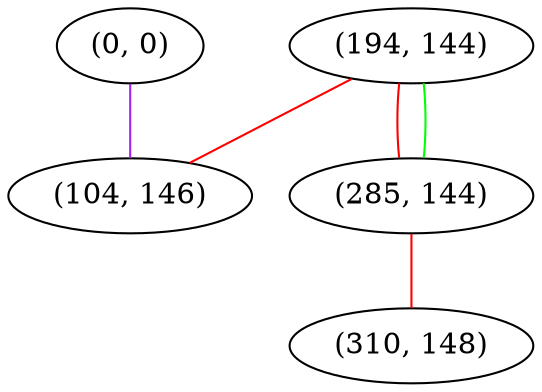 graph "" {
"(194, 144)";
"(0, 0)";
"(104, 146)";
"(285, 144)";
"(310, 148)";
"(194, 144)" -- "(104, 146)"  [color=red, key=0, weight=1];
"(194, 144)" -- "(285, 144)"  [color=red, key=0, weight=1];
"(194, 144)" -- "(285, 144)"  [color=green, key=1, weight=2];
"(0, 0)" -- "(104, 146)"  [color=purple, key=0, weight=4];
"(285, 144)" -- "(310, 148)"  [color=red, key=0, weight=1];
}
